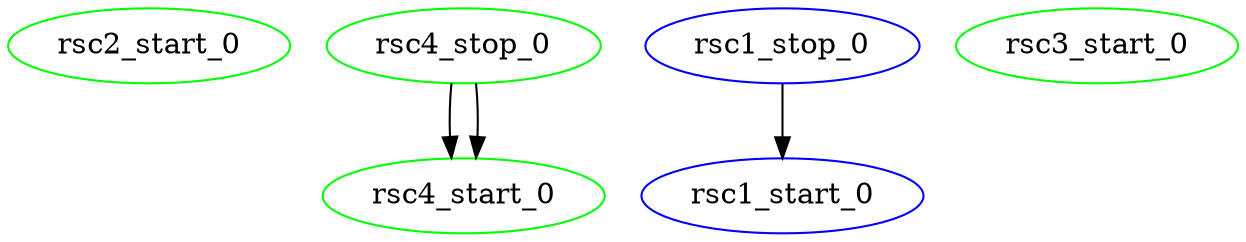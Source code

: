 digraph "g" {
	size = "30,30"
"rsc2_start_0" [ color="green" ]
"rsc4_stop_0" [ color="green" ]
"rsc4_start_0" [ color="green" ]
"rsc1_stop_0" [ color="blue" ]
"rsc1_start_0" [ color="blue" ]
"rsc3_start_0" [ color="green" ]
"rsc4_stop_0" -> "rsc4_start_0"
"rsc4_stop_0" -> "rsc4_start_0"
"rsc1_stop_0" -> "rsc1_start_0"
}

